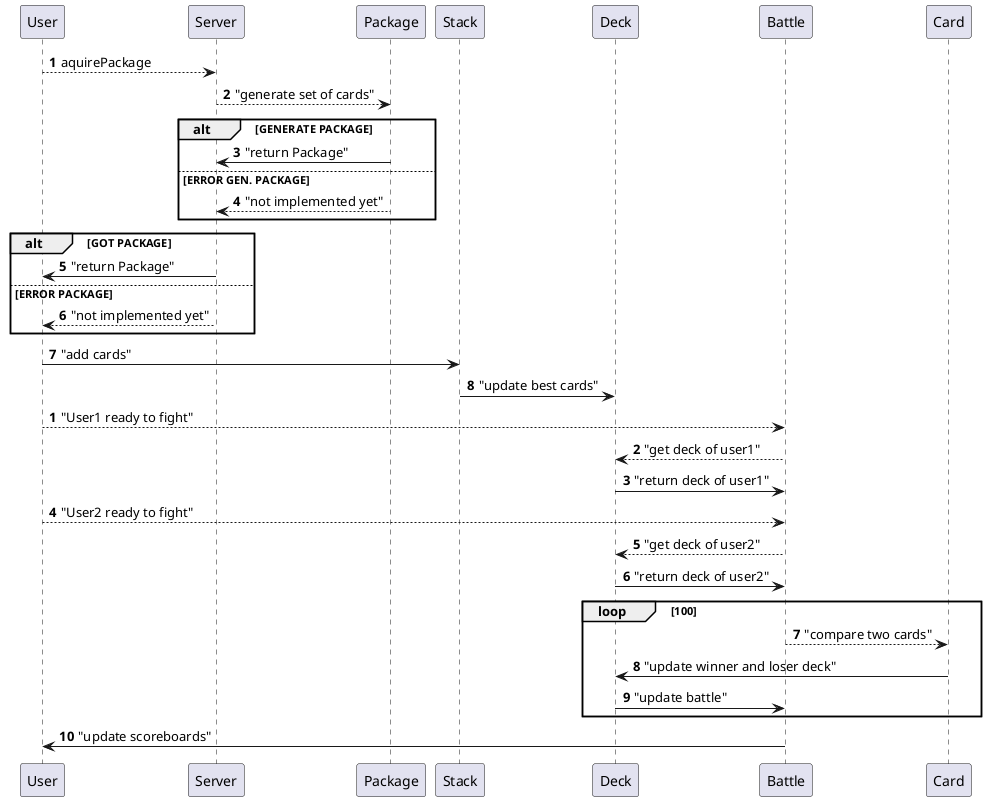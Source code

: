 @startuml
'https://plantuml.com/sequence-diagram

autonumber

User --> Server : aquirePackage
    Server --> Package : "generate set of cards"

alt GENERATE PACKAGE
    Server <- Package : "return Package"
else ERROR GEN. PACKAGE
    Server <-- Package : "not implemented yet"
end

alt GOT PACKAGE
    Server -> User : "return Package"
else ERROR PACKAGE
    Server --> User : "not implemented yet"
end

User -> Stack : "add cards"
Stack -> Deck : "update best cards"

autonumber

User --> Battle : "User1 ready to fight"
Battle --> Deck : "get deck of user1"
Deck -> Battle : "return deck of user1"

User --> Battle : "User2 ready to fight"
Battle --> Deck : "get deck of user2"
Deck -> Battle : "return deck of user2"

loop 100
    Battle --> Card : "compare two cards"
    Card -> Deck : "update winner and loser deck"
    Deck -> Battle : "update battle"
end

Battle -> User : "update scoreboards"

'Battle --> Deck : "get deck of User1"
'Battle --> Deck : "get deck of User2"

'User -> Computer : sayHello
'Computer -> Server : isAvailable

'alt successful case
'Computer --> User : print "helloWorld"
'else error
'Computer --> User : print "not allowed"
'end

@enduml